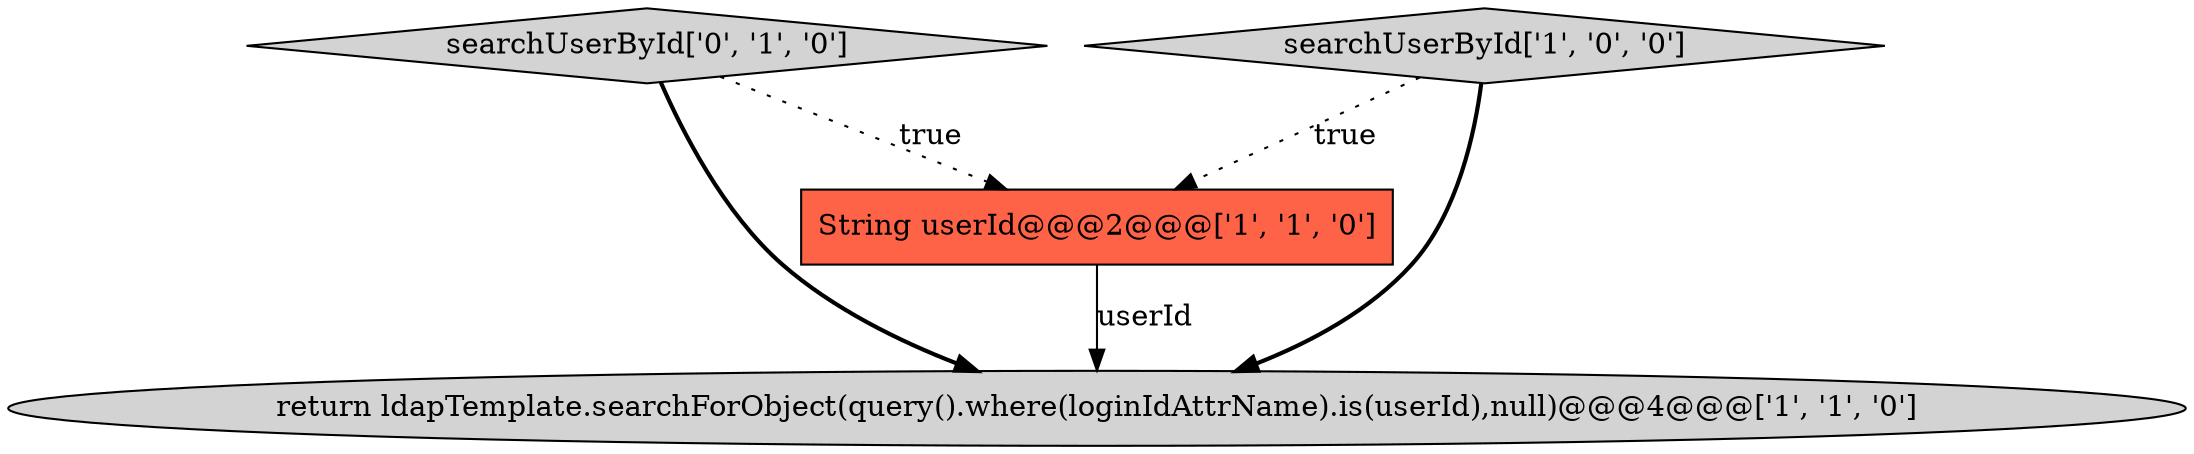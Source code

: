 digraph {
0 [style = filled, label = "return ldapTemplate.searchForObject(query().where(loginIdAttrName).is(userId),null)@@@4@@@['1', '1', '0']", fillcolor = lightgray, shape = ellipse image = "AAA0AAABBB1BBB"];
3 [style = filled, label = "searchUserById['0', '1', '0']", fillcolor = lightgray, shape = diamond image = "AAA0AAABBB2BBB"];
1 [style = filled, label = "searchUserById['1', '0', '0']", fillcolor = lightgray, shape = diamond image = "AAA0AAABBB1BBB"];
2 [style = filled, label = "String userId@@@2@@@['1', '1', '0']", fillcolor = tomato, shape = box image = "AAA0AAABBB1BBB"];
1->2 [style = dotted, label="true"];
3->0 [style = bold, label=""];
3->2 [style = dotted, label="true"];
2->0 [style = solid, label="userId"];
1->0 [style = bold, label=""];
}
